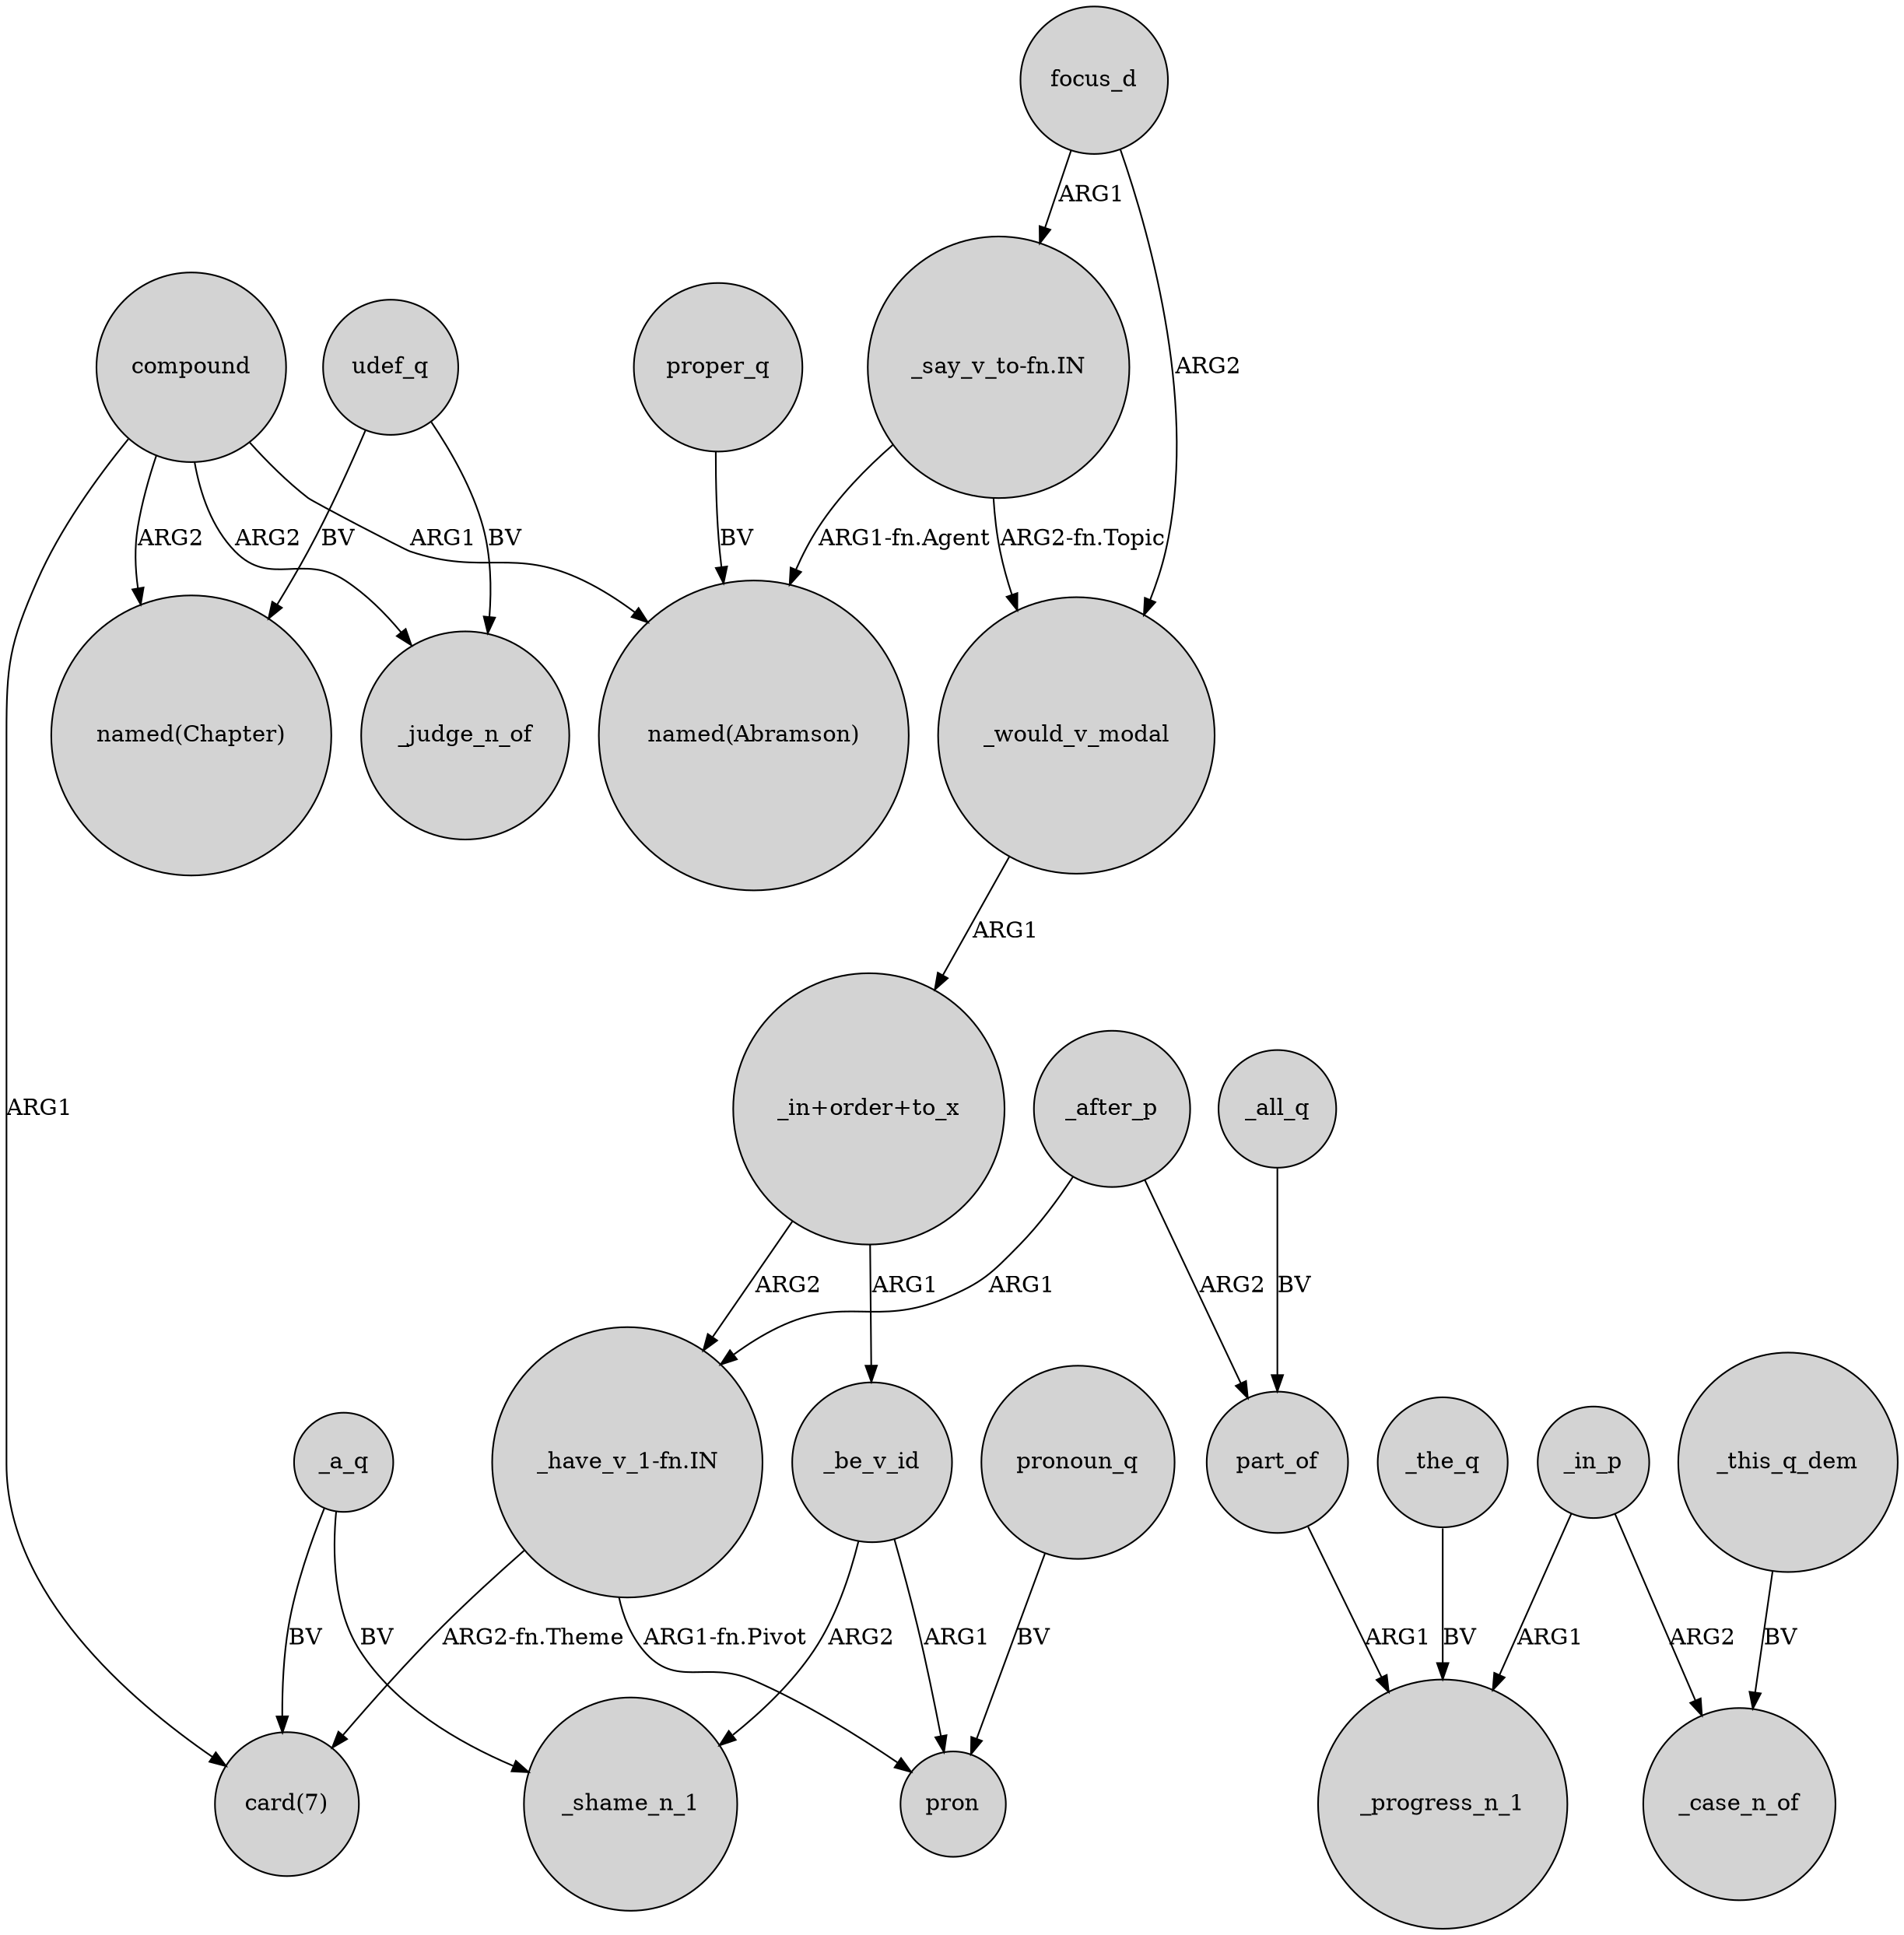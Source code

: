 digraph {
	node [shape=circle style=filled]
	"_say_v_to-fn.IN" -> _would_v_modal [label="ARG2-fn.Topic"]
	focus_d -> _would_v_modal [label=ARG2]
	_all_q -> part_of [label=BV]
	compound -> "named(Chapter)" [label=ARG2]
	"_in+order+to_x" -> "_have_v_1-fn.IN" [label=ARG2]
	compound -> _judge_n_of [label=ARG2]
	"_in+order+to_x" -> _be_v_id [label=ARG1]
	_would_v_modal -> "_in+order+to_x" [label=ARG1]
	_after_p -> part_of [label=ARG2]
	_after_p -> "_have_v_1-fn.IN" [label=ARG1]
	"_have_v_1-fn.IN" -> "card(7)" [label="ARG2-fn.Theme"]
	"_have_v_1-fn.IN" -> pron [label="ARG1-fn.Pivot"]
	_be_v_id -> pron [label=ARG1]
	_be_v_id -> _shame_n_1 [label=ARG2]
	udef_q -> _judge_n_of [label=BV]
	compound -> "card(7)" [label=ARG1]
	_this_q_dem -> _case_n_of [label=BV]
	pronoun_q -> pron [label=BV]
	compound -> "named(Abramson)" [label=ARG1]
	udef_q -> "named(Chapter)" [label=BV]
	_a_q -> _shame_n_1 [label=BV]
	proper_q -> "named(Abramson)" [label=BV]
	_in_p -> _case_n_of [label=ARG2]
	part_of -> _progress_n_1 [label=ARG1]
	"_say_v_to-fn.IN" -> "named(Abramson)" [label="ARG1-fn.Agent"]
	_in_p -> _progress_n_1 [label=ARG1]
	_the_q -> _progress_n_1 [label=BV]
	_a_q -> "card(7)" [label=BV]
	focus_d -> "_say_v_to-fn.IN" [label=ARG1]
}
